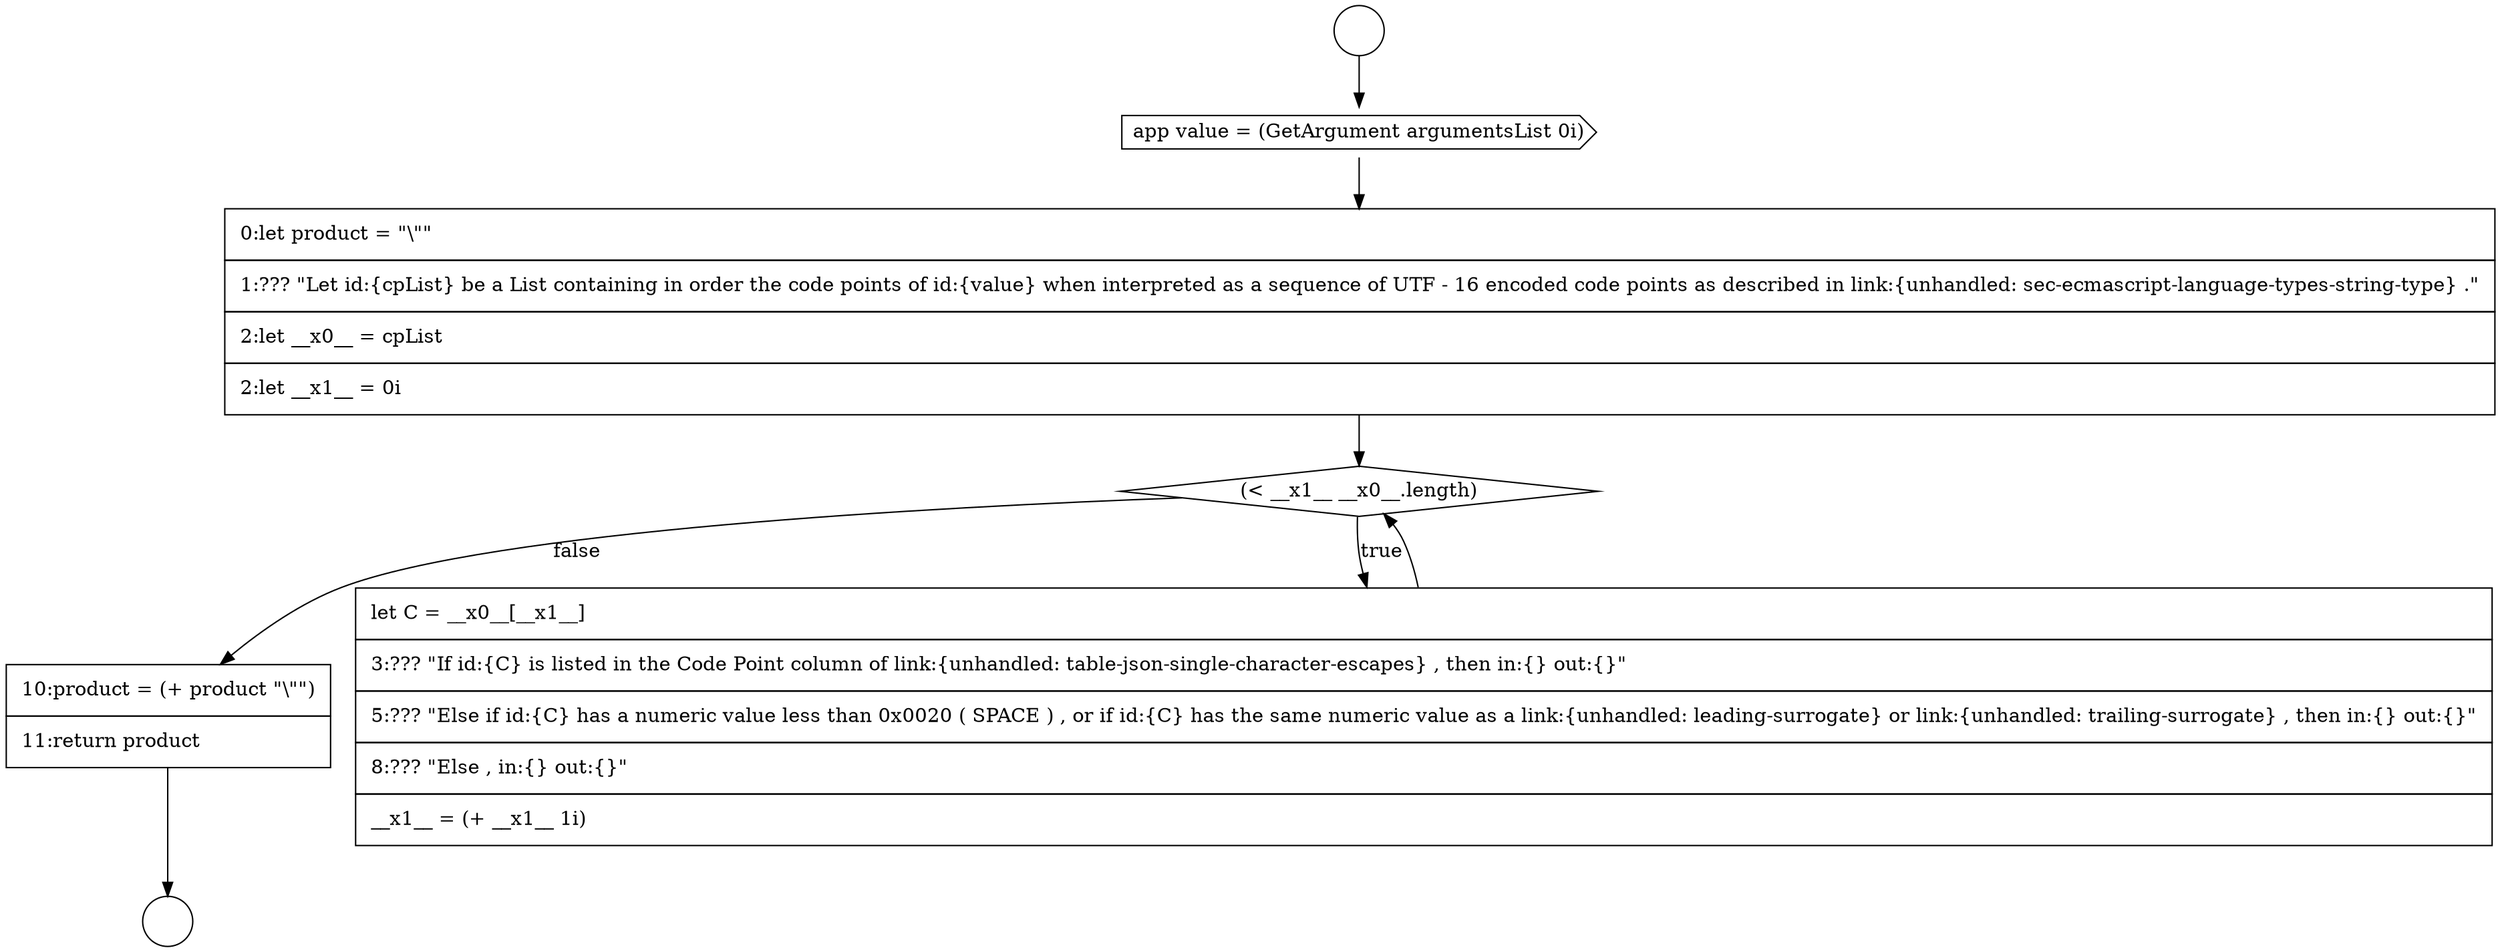 digraph {
  node17132 [shape=circle label=" " color="black" fillcolor="white" style=filled]
  node17136 [shape=diamond, label=<<font color="black">(&lt; __x1__ __x0__.length)</font>> color="black" fillcolor="white" style=filled]
  node17133 [shape=circle label=" " color="black" fillcolor="white" style=filled]
  node17138 [shape=none, margin=0, label=<<font color="black">
    <table border="0" cellborder="1" cellspacing="0" cellpadding="10">
      <tr><td align="left">10:product = (+ product &quot;\&quot;&quot;)</td></tr>
      <tr><td align="left">11:return product</td></tr>
    </table>
  </font>> color="black" fillcolor="white" style=filled]
  node17137 [shape=none, margin=0, label=<<font color="black">
    <table border="0" cellborder="1" cellspacing="0" cellpadding="10">
      <tr><td align="left">let C = __x0__[__x1__]</td></tr>
      <tr><td align="left">3:??? &quot;If id:{C} is listed in the Code Point column of link:{unhandled: table-json-single-character-escapes} , then in:{} out:{}&quot;</td></tr>
      <tr><td align="left">5:??? &quot;Else if id:{C} has a numeric value less than 0x0020 ( SPACE ) , or if id:{C} has the same numeric value as a link:{unhandled: leading-surrogate} or link:{unhandled: trailing-surrogate} , then in:{} out:{}&quot;</td></tr>
      <tr><td align="left">8:??? &quot;Else , in:{} out:{}&quot;</td></tr>
      <tr><td align="left">__x1__ = (+ __x1__ 1i)</td></tr>
    </table>
  </font>> color="black" fillcolor="white" style=filled]
  node17134 [shape=cds, label=<<font color="black">app value = (GetArgument argumentsList 0i)</font>> color="black" fillcolor="white" style=filled]
  node17135 [shape=none, margin=0, label=<<font color="black">
    <table border="0" cellborder="1" cellspacing="0" cellpadding="10">
      <tr><td align="left">0:let product = &quot;\&quot;&quot;</td></tr>
      <tr><td align="left">1:??? &quot;Let id:{cpList} be a List containing in order the code points of id:{value} when interpreted as a sequence of UTF - 16 encoded code points as described in link:{unhandled: sec-ecmascript-language-types-string-type} .&quot;</td></tr>
      <tr><td align="left">2:let __x0__ = cpList</td></tr>
      <tr><td align="left">2:let __x1__ = 0i</td></tr>
    </table>
  </font>> color="black" fillcolor="white" style=filled]
  node17136 -> node17137 [label=<<font color="black">true</font>> color="black"]
  node17136 -> node17138 [label=<<font color="black">false</font>> color="black"]
  node17135 -> node17136 [ color="black"]
  node17132 -> node17134 [ color="black"]
  node17137 -> node17136 [ color="black"]
  node17138 -> node17133 [ color="black"]
  node17134 -> node17135 [ color="black"]
}
